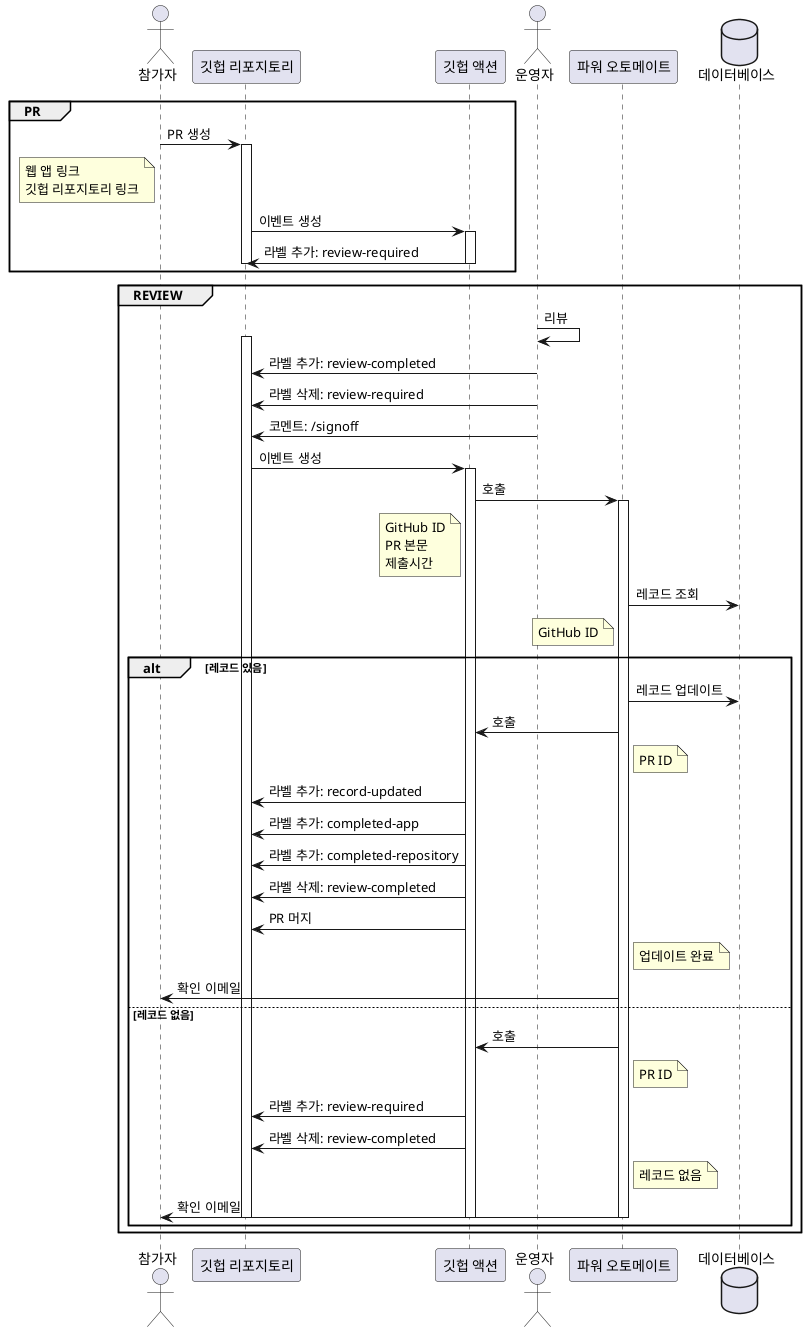 @startuml

actor 참가자 as P
participant "깃헙 리포지토리" as REPO
participant "깃헙 액션" as GHA
actor 운영자 as OP
participant "파워 오토메이트" as PA
database 데이터베이스 as DB

group PR
    P -> REPO: PR 생성
    note left of P
        웹 앱 링크
        깃헙 리포지토리 링크
    end note

    activate REPO
    REPO -> GHA: 이벤트 생성
    activate GHA
    GHA -> REPO: 라벨 추가: review-required
    deactivate GHA
    deactivate REPO
end

group REVIEW
    OP -> OP: 리뷰

    activate REPO
    OP -> REPO: 라벨 추가: review-completed
    OP -> REPO: 라벨 삭제: review-required
    OP -> REPO: 코멘트: /signoff
    REPO -> GHA: 이벤트 생성

    activate GHA
    GHA -> PA: 호출
    note left of GHA
        GitHub ID
        PR 본문
        제출시간
    end note

    activate PA
    PA -> DB: 레코드 조회
    note left of PA
        GitHub ID
    end note

    alt 레코드 있음
        PA -> DB: 레코드 업데이트
        PA -> GHA: 호출
        note right of PA
            PR ID
        end note
        GHA -> REPO: 라벨 추가: record-updated
        GHA -> REPO: 라벨 추가: completed-app
        GHA -> REPO: 라벨 추가: completed-repository
        GHA -> REPO: 라벨 삭제: review-completed
        GHA -> REPO: PR 머지
        note right of PA
            업데이트 완료
        end note
        PA -> P: 확인 이메일
    else 레코드 없음
        PA -> GHA: 호출
        note right of PA
            PR ID
        end note
        GHA -> REPO: 라벨 추가: review-required
        GHA -> REPO: 라벨 삭제: review-completed
        note right of PA
            레코드 없음
        end note
        PA -> P: 확인 이메일

        deactivate PA
        deactivate GHA
        deactivate REPO
    end
end

@enduml
